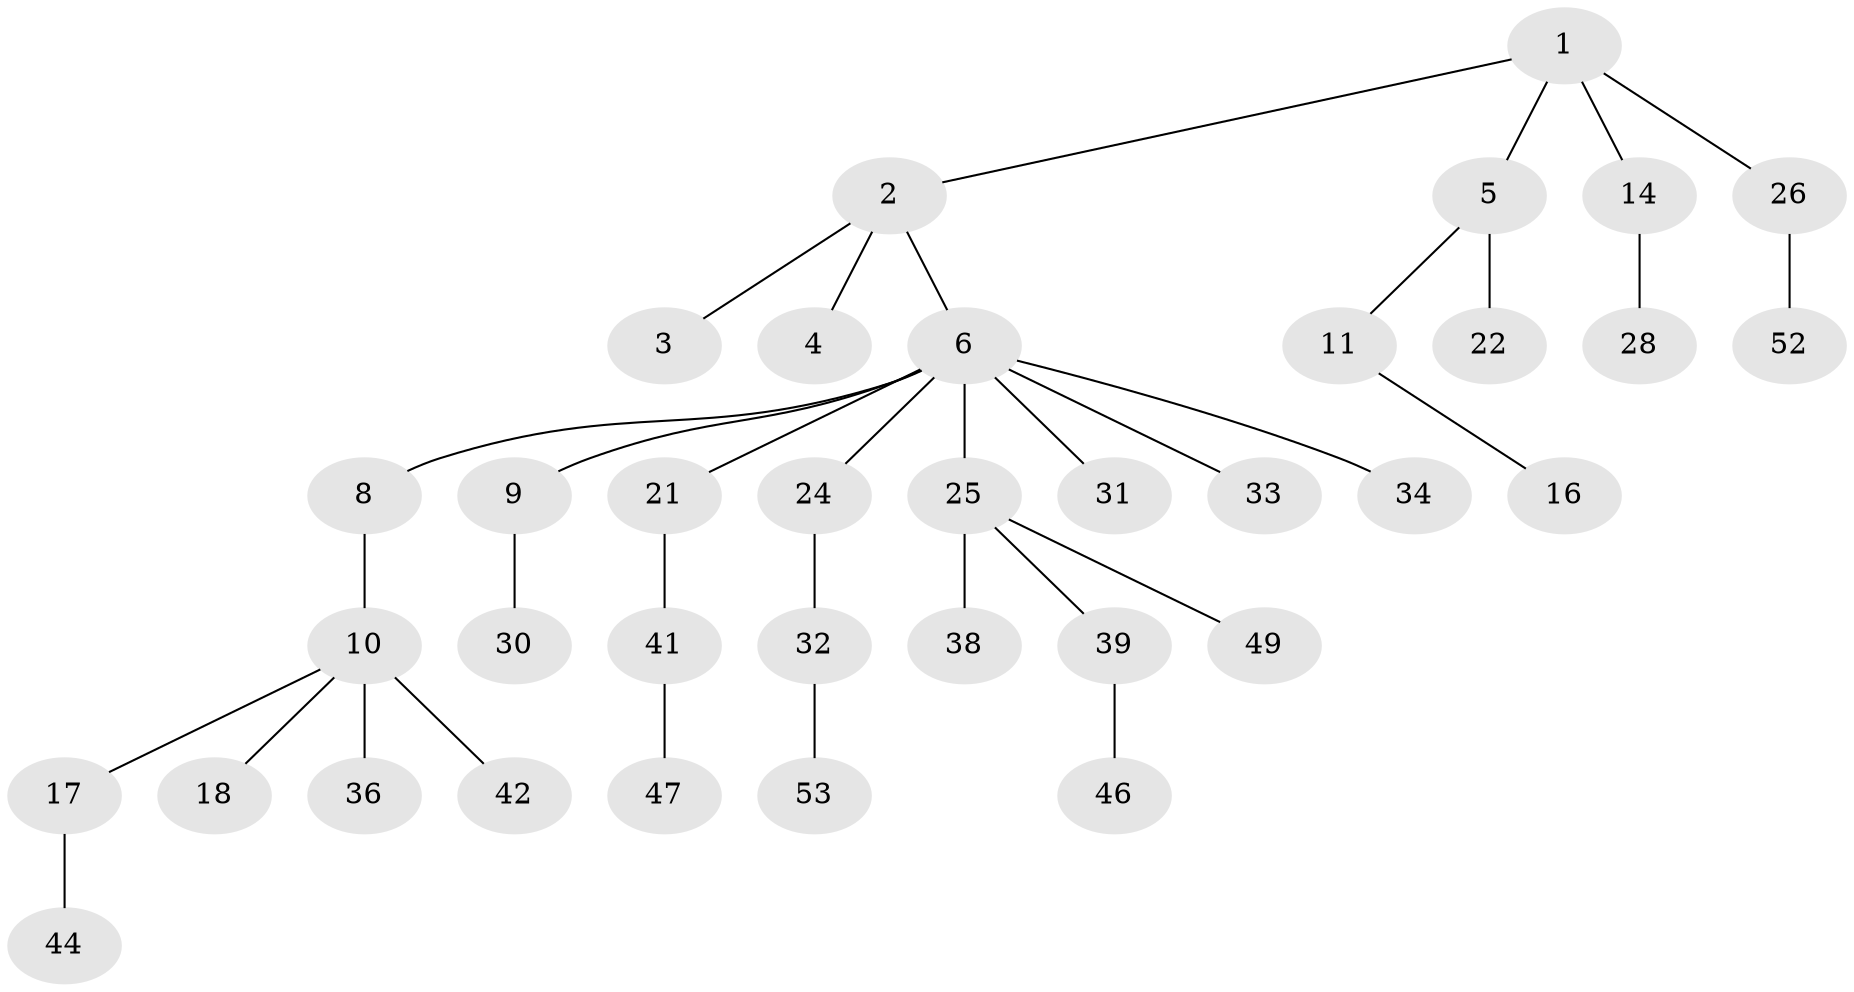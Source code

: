 // Generated by graph-tools (version 1.1) at 2025/52/02/27/25 19:52:12]
// undirected, 36 vertices, 35 edges
graph export_dot {
graph [start="1"]
  node [color=gray90,style=filled];
  1 [super="+50"];
  2;
  3;
  4 [super="+20"];
  5 [super="+19"];
  6 [super="+7"];
  8;
  9 [super="+13"];
  10 [super="+15"];
  11 [super="+12"];
  14 [super="+48"];
  16 [super="+23"];
  17 [super="+27"];
  18;
  21;
  22 [super="+40"];
  24;
  25 [super="+29"];
  26 [super="+37"];
  28;
  30;
  31;
  32 [super="+45"];
  33;
  34 [super="+35"];
  36;
  38;
  39;
  41 [super="+43"];
  42;
  44;
  46;
  47 [super="+51"];
  49;
  52;
  53;
  1 -- 2;
  1 -- 5;
  1 -- 14;
  1 -- 26;
  2 -- 3;
  2 -- 4;
  2 -- 6;
  5 -- 11;
  5 -- 22;
  6 -- 24;
  6 -- 25;
  6 -- 31;
  6 -- 33;
  6 -- 34;
  6 -- 21;
  6 -- 8;
  6 -- 9;
  8 -- 10;
  9 -- 30;
  10 -- 17;
  10 -- 18;
  10 -- 36;
  10 -- 42;
  11 -- 16;
  14 -- 28;
  17 -- 44;
  21 -- 41;
  24 -- 32;
  25 -- 38;
  25 -- 39;
  25 -- 49;
  26 -- 52;
  32 -- 53;
  39 -- 46;
  41 -- 47;
}
